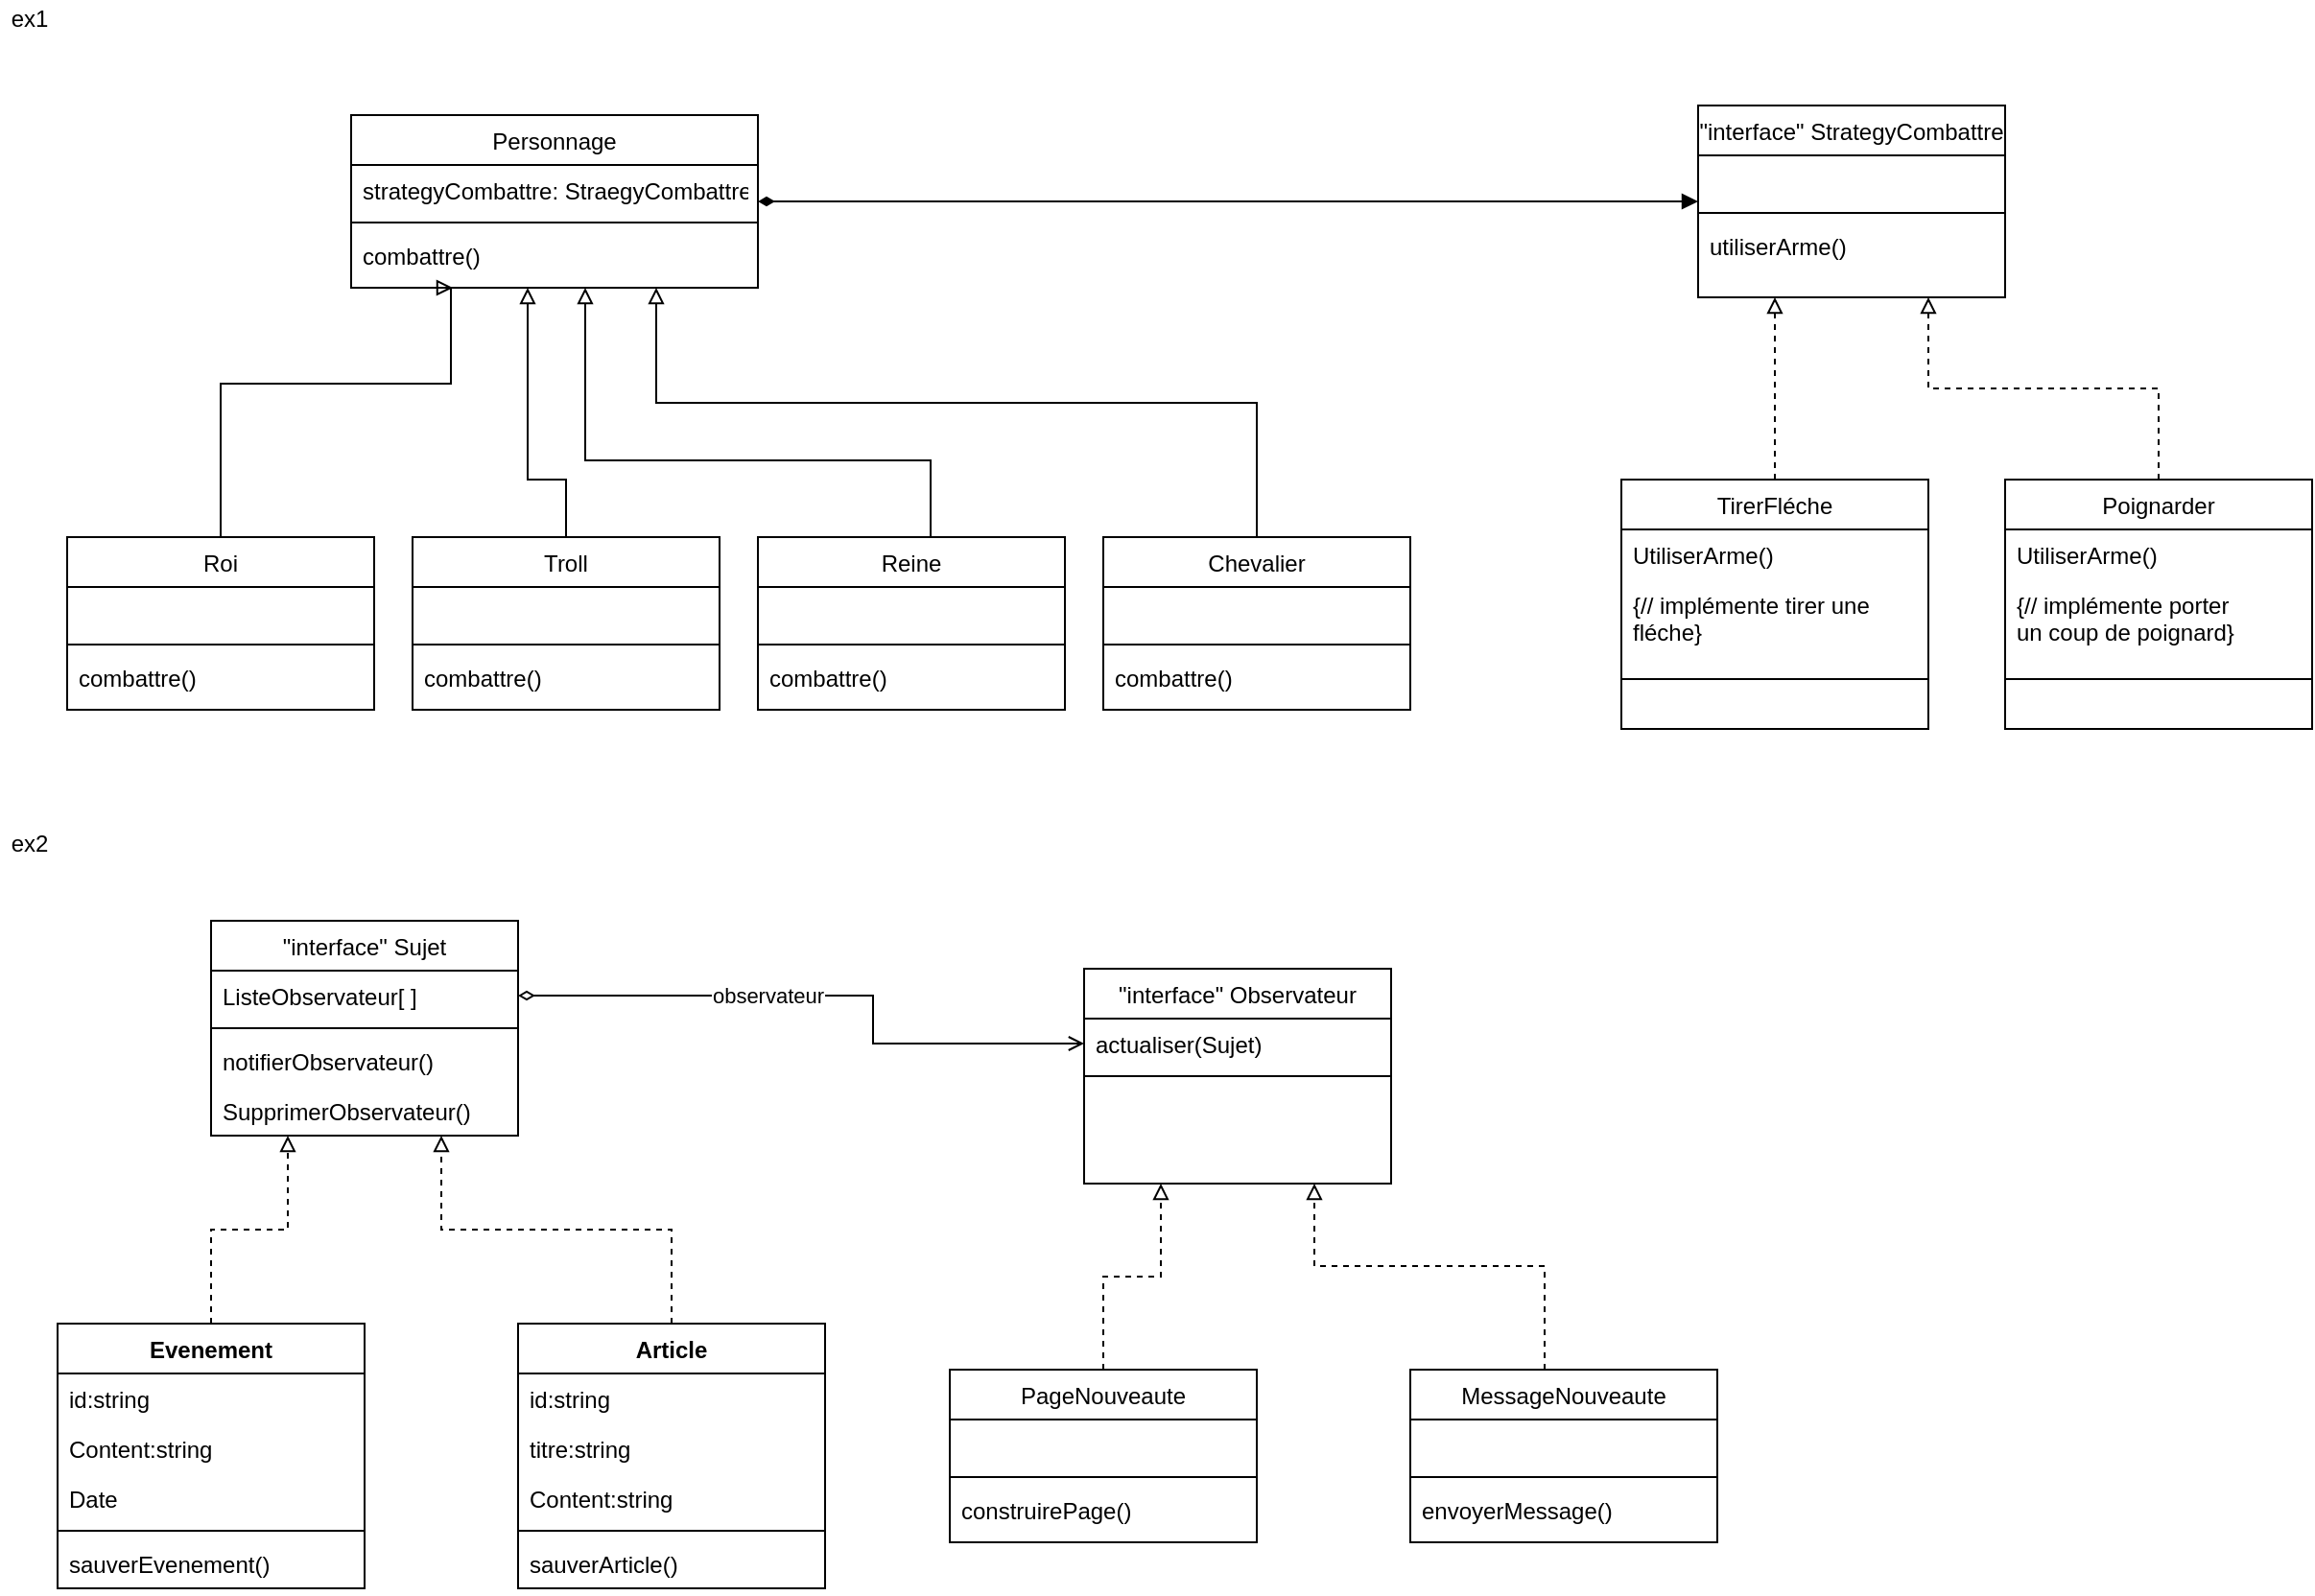 <mxfile version="13.9.9" type="device" pages="3"><diagram id="C5RBs43oDa-KdzZeNtuy" name="Page-1"><mxGraphModel dx="1086" dy="816" grid="1" gridSize="10" guides="1" tooltips="1" connect="1" arrows="1" fold="1" page="1" pageScale="1" pageWidth="827" pageHeight="1169" math="0" shadow="0"><root><mxCell id="WIyWlLk6GJQsqaUBKTNV-0"/><mxCell id="WIyWlLk6GJQsqaUBKTNV-1" parent="WIyWlLk6GJQsqaUBKTNV-0"/><mxCell id="TJNprbm3RPpjTA9BsXZu-34" style="edgeStyle=orthogonalEdgeStyle;rounded=0;orthogonalLoop=1;jettySize=auto;html=1;entryX=0.25;entryY=1;entryDx=0;entryDy=0;endArrow=block;endFill=0;" parent="WIyWlLk6GJQsqaUBKTNV-1" source="zkfFHV4jXpPFQw0GAbJ--6" target="TJNprbm3RPpjTA9BsXZu-29" edge="1"><mxGeometry relative="1" as="geometry"><mxPoint x="330" y="250" as="targetPoint"/><Array as="points"><mxPoint x="200" y="280"/><mxPoint x="320" y="280"/></Array></mxGeometry></mxCell><mxCell id="zkfFHV4jXpPFQw0GAbJ--6" value="Roi" style="swimlane;fontStyle=0;align=center;verticalAlign=top;childLayout=stackLayout;horizontal=1;startSize=26;horizontalStack=0;resizeParent=1;resizeLast=0;collapsible=1;marginBottom=0;rounded=0;shadow=0;strokeWidth=1;" parent="WIyWlLk6GJQsqaUBKTNV-1" vertex="1"><mxGeometry x="120" y="360" width="160" height="90" as="geometry"><mxRectangle x="130" y="380" width="160" height="26" as="alternateBounds"/></mxGeometry></mxCell><mxCell id="zkfFHV4jXpPFQw0GAbJ--8" value=" " style="text;align=left;verticalAlign=top;spacingLeft=4;spacingRight=4;overflow=hidden;rotatable=0;points=[[0,0.5],[1,0.5]];portConstraint=eastwest;rounded=0;shadow=0;html=0;" parent="zkfFHV4jXpPFQw0GAbJ--6" vertex="1"><mxGeometry y="26" width="160" height="26" as="geometry"/></mxCell><mxCell id="zkfFHV4jXpPFQw0GAbJ--9" value="" style="line;html=1;strokeWidth=1;align=left;verticalAlign=middle;spacingTop=-1;spacingLeft=3;spacingRight=3;rotatable=0;labelPosition=right;points=[];portConstraint=eastwest;" parent="zkfFHV4jXpPFQw0GAbJ--6" vertex="1"><mxGeometry y="52" width="160" height="8" as="geometry"/></mxCell><mxCell id="zkfFHV4jXpPFQw0GAbJ--10" value="combattre()" style="text;align=left;verticalAlign=top;spacingLeft=4;spacingRight=4;overflow=hidden;rotatable=0;points=[[0,0.5],[1,0.5]];portConstraint=eastwest;fontStyle=0" parent="zkfFHV4jXpPFQw0GAbJ--6" vertex="1"><mxGeometry y="60" width="160" height="26" as="geometry"/></mxCell><mxCell id="TJNprbm3RPpjTA9BsXZu-35" style="edgeStyle=orthogonalEdgeStyle;rounded=0;orthogonalLoop=1;jettySize=auto;html=1;endArrow=block;endFill=0;" parent="WIyWlLk6GJQsqaUBKTNV-1" source="zkfFHV4jXpPFQw0GAbJ--13" edge="1"><mxGeometry relative="1" as="geometry"><mxPoint x="360" y="230" as="targetPoint"/><Array as="points"><mxPoint x="380" y="330"/><mxPoint x="360" y="330"/></Array></mxGeometry></mxCell><mxCell id="zkfFHV4jXpPFQw0GAbJ--13" value="Troll" style="swimlane;fontStyle=0;align=center;verticalAlign=top;childLayout=stackLayout;horizontal=1;startSize=26;horizontalStack=0;resizeParent=1;resizeLast=0;collapsible=1;marginBottom=0;rounded=0;shadow=0;strokeWidth=1;" parent="WIyWlLk6GJQsqaUBKTNV-1" vertex="1"><mxGeometry x="300" y="360" width="160" height="90" as="geometry"><mxRectangle x="330" y="360" width="170" height="26" as="alternateBounds"/></mxGeometry></mxCell><mxCell id="zkfFHV4jXpPFQw0GAbJ--14" value=" " style="text;align=left;verticalAlign=top;spacingLeft=4;spacingRight=4;overflow=hidden;rotatable=0;points=[[0,0.5],[1,0.5]];portConstraint=eastwest;" parent="zkfFHV4jXpPFQw0GAbJ--13" vertex="1"><mxGeometry y="26" width="160" height="26" as="geometry"/></mxCell><mxCell id="zkfFHV4jXpPFQw0GAbJ--15" value="" style="line;html=1;strokeWidth=1;align=left;verticalAlign=middle;spacingTop=-1;spacingLeft=3;spacingRight=3;rotatable=0;labelPosition=right;points=[];portConstraint=eastwest;" parent="zkfFHV4jXpPFQw0GAbJ--13" vertex="1"><mxGeometry y="52" width="160" height="8" as="geometry"/></mxCell><mxCell id="TJNprbm3RPpjTA9BsXZu-9" value="combattre()" style="text;align=left;verticalAlign=top;spacingLeft=4;spacingRight=4;overflow=hidden;rotatable=0;points=[[0,0.5],[1,0.5]];portConstraint=eastwest;" parent="zkfFHV4jXpPFQw0GAbJ--13" vertex="1"><mxGeometry y="60" width="160" height="26" as="geometry"/></mxCell><mxCell id="TJNprbm3RPpjTA9BsXZu-43" style="edgeStyle=orthogonalEdgeStyle;rounded=0;orthogonalLoop=1;jettySize=auto;html=1;entryX=0.75;entryY=1;entryDx=0;entryDy=0;startArrow=none;startFill=0;endArrow=block;endFill=0;dashed=1;" parent="WIyWlLk6GJQsqaUBKTNV-1" source="zkfFHV4jXpPFQw0GAbJ--17" target="TJNprbm3RPpjTA9BsXZu-38" edge="1"><mxGeometry relative="1" as="geometry"/></mxCell><mxCell id="zkfFHV4jXpPFQw0GAbJ--17" value="Poignarder" style="swimlane;fontStyle=0;align=center;verticalAlign=top;childLayout=stackLayout;horizontal=1;startSize=26;horizontalStack=0;resizeParent=1;resizeLast=0;collapsible=1;marginBottom=0;rounded=0;shadow=0;strokeWidth=1;" parent="WIyWlLk6GJQsqaUBKTNV-1" vertex="1"><mxGeometry x="1130" y="330" width="160" height="130" as="geometry"><mxRectangle x="550" y="140" width="160" height="26" as="alternateBounds"/></mxGeometry></mxCell><mxCell id="zkfFHV4jXpPFQw0GAbJ--18" value="UtiliserArme()" style="text;align=left;verticalAlign=top;spacingLeft=4;spacingRight=4;overflow=hidden;rotatable=0;points=[[0,0.5],[1,0.5]];portConstraint=eastwest;" parent="zkfFHV4jXpPFQw0GAbJ--17" vertex="1"><mxGeometry y="26" width="160" height="26" as="geometry"/></mxCell><mxCell id="zkfFHV4jXpPFQw0GAbJ--19" value="{// implémente porter&#10;un coup de poignard}" style="text;align=left;verticalAlign=top;spacingLeft=4;spacingRight=4;overflow=hidden;rotatable=0;points=[[0,0.5],[1,0.5]];portConstraint=eastwest;rounded=0;shadow=0;html=0;" parent="zkfFHV4jXpPFQw0GAbJ--17" vertex="1"><mxGeometry y="52" width="160" height="48" as="geometry"/></mxCell><mxCell id="zkfFHV4jXpPFQw0GAbJ--23" value="" style="line;html=1;strokeWidth=1;align=left;verticalAlign=middle;spacingTop=-1;spacingLeft=3;spacingRight=3;rotatable=0;labelPosition=right;points=[];portConstraint=eastwest;" parent="zkfFHV4jXpPFQw0GAbJ--17" vertex="1"><mxGeometry y="100" width="160" height="8" as="geometry"/></mxCell><mxCell id="TJNprbm3RPpjTA9BsXZu-42" style="edgeStyle=orthogonalEdgeStyle;rounded=0;orthogonalLoop=1;jettySize=auto;html=1;startArrow=none;startFill=0;endArrow=block;endFill=0;dashed=1;entryX=0.25;entryY=1;entryDx=0;entryDy=0;" parent="WIyWlLk6GJQsqaUBKTNV-1" source="TJNprbm3RPpjTA9BsXZu-12" target="TJNprbm3RPpjTA9BsXZu-38" edge="1"><mxGeometry relative="1" as="geometry"><mxPoint x="1020" y="250" as="targetPoint"/></mxGeometry></mxCell><mxCell id="TJNprbm3RPpjTA9BsXZu-12" value="TirerFléche" style="swimlane;fontStyle=0;align=center;verticalAlign=top;childLayout=stackLayout;horizontal=1;startSize=26;horizontalStack=0;resizeParent=1;resizeLast=0;collapsible=1;marginBottom=0;rounded=0;shadow=0;strokeWidth=1;" parent="WIyWlLk6GJQsqaUBKTNV-1" vertex="1"><mxGeometry x="930" y="330" width="160" height="130" as="geometry"><mxRectangle x="550" y="140" width="160" height="26" as="alternateBounds"/></mxGeometry></mxCell><mxCell id="TJNprbm3RPpjTA9BsXZu-13" value="UtiliserArme()" style="text;align=left;verticalAlign=top;spacingLeft=4;spacingRight=4;overflow=hidden;rotatable=0;points=[[0,0.5],[1,0.5]];portConstraint=eastwest;" parent="TJNprbm3RPpjTA9BsXZu-12" vertex="1"><mxGeometry y="26" width="160" height="26" as="geometry"/></mxCell><mxCell id="TJNprbm3RPpjTA9BsXZu-14" value="{// implémente tirer une &#10;fléche}" style="text;align=left;verticalAlign=top;spacingLeft=4;spacingRight=4;overflow=hidden;rotatable=0;points=[[0,0.5],[1,0.5]];portConstraint=eastwest;rounded=0;shadow=0;html=0;spacing=2;" parent="TJNprbm3RPpjTA9BsXZu-12" vertex="1"><mxGeometry y="52" width="160" height="48" as="geometry"/></mxCell><mxCell id="TJNprbm3RPpjTA9BsXZu-15" value="" style="line;html=1;strokeWidth=1;align=left;verticalAlign=middle;spacingTop=-1;spacingLeft=3;spacingRight=3;rotatable=0;labelPosition=right;points=[];portConstraint=eastwest;" parent="TJNprbm3RPpjTA9BsXZu-12" vertex="1"><mxGeometry y="100" width="160" height="8" as="geometry"/></mxCell><mxCell id="TJNprbm3RPpjTA9BsXZu-36" style="edgeStyle=orthogonalEdgeStyle;rounded=0;orthogonalLoop=1;jettySize=auto;html=1;endArrow=block;endFill=0;" parent="WIyWlLk6GJQsqaUBKTNV-1" source="TJNprbm3RPpjTA9BsXZu-18" edge="1"><mxGeometry relative="1" as="geometry"><mxPoint x="390" y="230" as="targetPoint"/><Array as="points"><mxPoint x="570" y="320"/><mxPoint x="390" y="320"/></Array></mxGeometry></mxCell><mxCell id="TJNprbm3RPpjTA9BsXZu-18" value="Reine" style="swimlane;fontStyle=0;align=center;verticalAlign=top;childLayout=stackLayout;horizontal=1;startSize=26;horizontalStack=0;resizeParent=1;resizeLast=0;collapsible=1;marginBottom=0;rounded=0;shadow=0;strokeWidth=1;" parent="WIyWlLk6GJQsqaUBKTNV-1" vertex="1"><mxGeometry x="480" y="360" width="160" height="90" as="geometry"><mxRectangle x="330" y="360" width="170" height="26" as="alternateBounds"/></mxGeometry></mxCell><mxCell id="TJNprbm3RPpjTA9BsXZu-19" value=" " style="text;align=left;verticalAlign=top;spacingLeft=4;spacingRight=4;overflow=hidden;rotatable=0;points=[[0,0.5],[1,0.5]];portConstraint=eastwest;" parent="TJNprbm3RPpjTA9BsXZu-18" vertex="1"><mxGeometry y="26" width="160" height="26" as="geometry"/></mxCell><mxCell id="TJNprbm3RPpjTA9BsXZu-20" value="" style="line;html=1;strokeWidth=1;align=left;verticalAlign=middle;spacingTop=-1;spacingLeft=3;spacingRight=3;rotatable=0;labelPosition=right;points=[];portConstraint=eastwest;" parent="TJNprbm3RPpjTA9BsXZu-18" vertex="1"><mxGeometry y="52" width="160" height="8" as="geometry"/></mxCell><mxCell id="TJNprbm3RPpjTA9BsXZu-21" value="combattre()" style="text;align=left;verticalAlign=top;spacingLeft=4;spacingRight=4;overflow=hidden;rotatable=0;points=[[0,0.5],[1,0.5]];portConstraint=eastwest;" parent="TJNprbm3RPpjTA9BsXZu-18" vertex="1"><mxGeometry y="60" width="160" height="26" as="geometry"/></mxCell><mxCell id="TJNprbm3RPpjTA9BsXZu-37" style="edgeStyle=orthogonalEdgeStyle;rounded=0;orthogonalLoop=1;jettySize=auto;html=1;entryX=0.75;entryY=1;entryDx=0;entryDy=0;endArrow=block;endFill=0;" parent="WIyWlLk6GJQsqaUBKTNV-1" source="TJNprbm3RPpjTA9BsXZu-23" target="TJNprbm3RPpjTA9BsXZu-29" edge="1"><mxGeometry relative="1" as="geometry"><Array as="points"><mxPoint x="740" y="290"/><mxPoint x="427" y="290"/></Array></mxGeometry></mxCell><mxCell id="TJNprbm3RPpjTA9BsXZu-23" value="Chevalier" style="swimlane;fontStyle=0;align=center;verticalAlign=top;childLayout=stackLayout;horizontal=1;startSize=26;horizontalStack=0;resizeParent=1;resizeLast=0;collapsible=1;marginBottom=0;rounded=0;shadow=0;strokeWidth=1;" parent="WIyWlLk6GJQsqaUBKTNV-1" vertex="1"><mxGeometry x="660" y="360" width="160" height="90" as="geometry"><mxRectangle x="330" y="360" width="170" height="26" as="alternateBounds"/></mxGeometry></mxCell><mxCell id="TJNprbm3RPpjTA9BsXZu-24" value=" " style="text;align=left;verticalAlign=top;spacingLeft=4;spacingRight=4;overflow=hidden;rotatable=0;points=[[0,0.5],[1,0.5]];portConstraint=eastwest;" parent="TJNprbm3RPpjTA9BsXZu-23" vertex="1"><mxGeometry y="26" width="160" height="26" as="geometry"/></mxCell><mxCell id="TJNprbm3RPpjTA9BsXZu-25" value="" style="line;html=1;strokeWidth=1;align=left;verticalAlign=middle;spacingTop=-1;spacingLeft=3;spacingRight=3;rotatable=0;labelPosition=right;points=[];portConstraint=eastwest;" parent="TJNprbm3RPpjTA9BsXZu-23" vertex="1"><mxGeometry y="52" width="160" height="8" as="geometry"/></mxCell><mxCell id="TJNprbm3RPpjTA9BsXZu-26" value="combattre()" style="text;align=left;verticalAlign=top;spacingLeft=4;spacingRight=4;overflow=hidden;rotatable=0;points=[[0,0.5],[1,0.5]];portConstraint=eastwest;" parent="TJNprbm3RPpjTA9BsXZu-23" vertex="1"><mxGeometry y="60" width="160" height="26" as="geometry"/></mxCell><mxCell id="TJNprbm3RPpjTA9BsXZu-41" value="" style="edgeStyle=orthogonalEdgeStyle;rounded=0;orthogonalLoop=1;jettySize=auto;html=1;endArrow=block;endFill=1;startArrow=diamondThin;startFill=1;" parent="WIyWlLk6GJQsqaUBKTNV-1" source="TJNprbm3RPpjTA9BsXZu-29" target="TJNprbm3RPpjTA9BsXZu-38" edge="1"><mxGeometry relative="1" as="geometry"/></mxCell><mxCell id="TJNprbm3RPpjTA9BsXZu-29" value="Personnage" style="swimlane;fontStyle=0;align=center;verticalAlign=top;childLayout=stackLayout;horizontal=1;startSize=26;horizontalStack=0;resizeParent=1;resizeLast=0;collapsible=1;marginBottom=0;rounded=0;shadow=0;strokeWidth=1;" parent="WIyWlLk6GJQsqaUBKTNV-1" vertex="1"><mxGeometry x="268" y="140" width="212" height="90" as="geometry"><mxRectangle x="550" y="140" width="160" height="26" as="alternateBounds"/></mxGeometry></mxCell><mxCell id="TJNprbm3RPpjTA9BsXZu-30" value="strategyCombattre: StraegyCombattre" style="text;align=left;verticalAlign=top;spacingLeft=4;spacingRight=4;overflow=hidden;rotatable=0;points=[[0,0.5],[1,0.5]];portConstraint=eastwest;" parent="TJNprbm3RPpjTA9BsXZu-29" vertex="1"><mxGeometry y="26" width="212" height="26" as="geometry"/></mxCell><mxCell id="TJNprbm3RPpjTA9BsXZu-32" value="" style="line;html=1;strokeWidth=1;align=left;verticalAlign=middle;spacingTop=-1;spacingLeft=3;spacingRight=3;rotatable=0;labelPosition=right;points=[];portConstraint=eastwest;" parent="TJNprbm3RPpjTA9BsXZu-29" vertex="1"><mxGeometry y="52" width="212" height="8" as="geometry"/></mxCell><mxCell id="TJNprbm3RPpjTA9BsXZu-73" value="combattre()" style="text;align=left;verticalAlign=top;spacingLeft=4;spacingRight=4;overflow=hidden;rotatable=0;points=[[0,0.5],[1,0.5]];portConstraint=eastwest;" parent="TJNprbm3RPpjTA9BsXZu-29" vertex="1"><mxGeometry y="60" width="212" height="26" as="geometry"/></mxCell><mxCell id="TJNprbm3RPpjTA9BsXZu-38" value="&quot;interface&quot; StrategyCombattre" style="swimlane;fontStyle=0;align=center;verticalAlign=top;childLayout=stackLayout;horizontal=1;startSize=26;horizontalStack=0;resizeParent=1;resizeLast=0;collapsible=1;marginBottom=0;rounded=0;shadow=0;strokeWidth=1;" parent="WIyWlLk6GJQsqaUBKTNV-1" vertex="1"><mxGeometry x="970" y="135" width="160" height="100" as="geometry"><mxRectangle x="550" y="140" width="160" height="26" as="alternateBounds"/></mxGeometry></mxCell><mxCell id="TJNprbm3RPpjTA9BsXZu-39" value=" " style="text;align=left;verticalAlign=top;spacingLeft=4;spacingRight=4;overflow=hidden;rotatable=0;points=[[0,0.5],[1,0.5]];portConstraint=eastwest;" parent="TJNprbm3RPpjTA9BsXZu-38" vertex="1"><mxGeometry y="26" width="160" height="26" as="geometry"/></mxCell><mxCell id="TJNprbm3RPpjTA9BsXZu-40" value="" style="line;html=1;strokeWidth=1;align=left;verticalAlign=middle;spacingTop=-1;spacingLeft=3;spacingRight=3;rotatable=0;labelPosition=right;points=[];portConstraint=eastwest;" parent="TJNprbm3RPpjTA9BsXZu-38" vertex="1"><mxGeometry y="52" width="160" height="8" as="geometry"/></mxCell><mxCell id="TJNprbm3RPpjTA9BsXZu-44" value="utiliserArme()" style="text;align=left;verticalAlign=top;spacingLeft=4;spacingRight=4;overflow=hidden;rotatable=0;points=[[0,0.5],[1,0.5]];portConstraint=eastwest;" parent="TJNprbm3RPpjTA9BsXZu-38" vertex="1"><mxGeometry y="60" width="160" height="26" as="geometry"/></mxCell><mxCell id="TJNprbm3RPpjTA9BsXZu-45" value="ex1" style="text;html=1;align=center;verticalAlign=middle;resizable=0;points=[];autosize=1;" parent="WIyWlLk6GJQsqaUBKTNV-1" vertex="1"><mxGeometry x="85" y="80" width="30" height="20" as="geometry"/></mxCell><mxCell id="TJNprbm3RPpjTA9BsXZu-46" value="&lt;div&gt;ex2&lt;/div&gt;" style="text;html=1;align=center;verticalAlign=middle;resizable=0;points=[];autosize=1;" parent="WIyWlLk6GJQsqaUBKTNV-1" vertex="1"><mxGeometry x="85" y="510" width="30" height="20" as="geometry"/></mxCell><mxCell id="TJNprbm3RPpjTA9BsXZu-80" style="edgeStyle=orthogonalEdgeStyle;rounded=0;orthogonalLoop=1;jettySize=auto;html=1;entryX=0.25;entryY=1;entryDx=0;entryDy=0;dashed=1;startArrow=none;startFill=0;endArrow=block;endFill=0;" parent="WIyWlLk6GJQsqaUBKTNV-1" source="TJNprbm3RPpjTA9BsXZu-47" target="TJNprbm3RPpjTA9BsXZu-75" edge="1"><mxGeometry relative="1" as="geometry"/></mxCell><mxCell id="TJNprbm3RPpjTA9BsXZu-47" value="Evenement" style="swimlane;fontStyle=1;align=center;verticalAlign=top;childLayout=stackLayout;horizontal=1;startSize=26;horizontalStack=0;resizeParent=1;resizeParentMax=0;resizeLast=0;collapsible=1;marginBottom=0;" parent="WIyWlLk6GJQsqaUBKTNV-1" vertex="1"><mxGeometry x="115" y="770" width="160" height="138" as="geometry"/></mxCell><mxCell id="TJNprbm3RPpjTA9BsXZu-48" value="id:string" style="text;strokeColor=none;fillColor=none;align=left;verticalAlign=top;spacingLeft=4;spacingRight=4;overflow=hidden;rotatable=0;points=[[0,0.5],[1,0.5]];portConstraint=eastwest;" parent="TJNprbm3RPpjTA9BsXZu-47" vertex="1"><mxGeometry y="26" width="160" height="26" as="geometry"/></mxCell><mxCell id="TJNprbm3RPpjTA9BsXZu-51" value="Content:string" style="text;strokeColor=none;fillColor=none;align=left;verticalAlign=top;spacingLeft=4;spacingRight=4;overflow=hidden;rotatable=0;points=[[0,0.5],[1,0.5]];portConstraint=eastwest;" parent="TJNprbm3RPpjTA9BsXZu-47" vertex="1"><mxGeometry y="52" width="160" height="26" as="geometry"/></mxCell><mxCell id="TJNprbm3RPpjTA9BsXZu-52" value="Date" style="text;strokeColor=none;fillColor=none;align=left;verticalAlign=top;spacingLeft=4;spacingRight=4;overflow=hidden;rotatable=0;points=[[0,0.5],[1,0.5]];portConstraint=eastwest;" parent="TJNprbm3RPpjTA9BsXZu-47" vertex="1"><mxGeometry y="78" width="160" height="26" as="geometry"/></mxCell><mxCell id="TJNprbm3RPpjTA9BsXZu-49" value="" style="line;strokeWidth=1;fillColor=none;align=left;verticalAlign=middle;spacingTop=-1;spacingLeft=3;spacingRight=3;rotatable=0;labelPosition=right;points=[];portConstraint=eastwest;" parent="TJNprbm3RPpjTA9BsXZu-47" vertex="1"><mxGeometry y="104" width="160" height="8" as="geometry"/></mxCell><mxCell id="TJNprbm3RPpjTA9BsXZu-50" value="sauverEvenement()" style="text;strokeColor=none;fillColor=none;align=left;verticalAlign=top;spacingLeft=4;spacingRight=4;overflow=hidden;rotatable=0;points=[[0,0.5],[1,0.5]];portConstraint=eastwest;" parent="TJNprbm3RPpjTA9BsXZu-47" vertex="1"><mxGeometry y="112" width="160" height="26" as="geometry"/></mxCell><mxCell id="TJNprbm3RPpjTA9BsXZu-81" style="edgeStyle=orthogonalEdgeStyle;rounded=0;orthogonalLoop=1;jettySize=auto;html=1;entryX=0.75;entryY=1;entryDx=0;entryDy=0;dashed=1;startArrow=none;startFill=0;endArrow=block;endFill=0;" parent="WIyWlLk6GJQsqaUBKTNV-1" source="TJNprbm3RPpjTA9BsXZu-53" target="TJNprbm3RPpjTA9BsXZu-75" edge="1"><mxGeometry relative="1" as="geometry"/></mxCell><mxCell id="TJNprbm3RPpjTA9BsXZu-53" value="Article" style="swimlane;fontStyle=1;align=center;verticalAlign=top;childLayout=stackLayout;horizontal=1;startSize=26;horizontalStack=0;resizeParent=1;resizeParentMax=0;resizeLast=0;collapsible=1;marginBottom=0;" parent="WIyWlLk6GJQsqaUBKTNV-1" vertex="1"><mxGeometry x="355" y="770" width="160" height="138" as="geometry"/></mxCell><mxCell id="TJNprbm3RPpjTA9BsXZu-54" value="id:string" style="text;strokeColor=none;fillColor=none;align=left;verticalAlign=top;spacingLeft=4;spacingRight=4;overflow=hidden;rotatable=0;points=[[0,0.5],[1,0.5]];portConstraint=eastwest;" parent="TJNprbm3RPpjTA9BsXZu-53" vertex="1"><mxGeometry y="26" width="160" height="26" as="geometry"/></mxCell><mxCell id="TJNprbm3RPpjTA9BsXZu-56" value="titre:string" style="text;strokeColor=none;fillColor=none;align=left;verticalAlign=top;spacingLeft=4;spacingRight=4;overflow=hidden;rotatable=0;points=[[0,0.5],[1,0.5]];portConstraint=eastwest;" parent="TJNprbm3RPpjTA9BsXZu-53" vertex="1"><mxGeometry y="52" width="160" height="26" as="geometry"/></mxCell><mxCell id="TJNprbm3RPpjTA9BsXZu-55" value="Content:string" style="text;strokeColor=none;fillColor=none;align=left;verticalAlign=top;spacingLeft=4;spacingRight=4;overflow=hidden;rotatable=0;points=[[0,0.5],[1,0.5]];portConstraint=eastwest;" parent="TJNprbm3RPpjTA9BsXZu-53" vertex="1"><mxGeometry y="78" width="160" height="26" as="geometry"/></mxCell><mxCell id="TJNprbm3RPpjTA9BsXZu-57" value="" style="line;strokeWidth=1;fillColor=none;align=left;verticalAlign=middle;spacingTop=-1;spacingLeft=3;spacingRight=3;rotatable=0;labelPosition=right;points=[];portConstraint=eastwest;" parent="TJNprbm3RPpjTA9BsXZu-53" vertex="1"><mxGeometry y="104" width="160" height="8" as="geometry"/></mxCell><mxCell id="TJNprbm3RPpjTA9BsXZu-58" value="sauverArticle()" style="text;strokeColor=none;fillColor=none;align=left;verticalAlign=top;spacingLeft=4;spacingRight=4;overflow=hidden;rotatable=0;points=[[0,0.5],[1,0.5]];portConstraint=eastwest;" parent="TJNprbm3RPpjTA9BsXZu-53" vertex="1"><mxGeometry y="112" width="160" height="26" as="geometry"/></mxCell><mxCell id="TJNprbm3RPpjTA9BsXZu-84" style="edgeStyle=orthogonalEdgeStyle;rounded=0;orthogonalLoop=1;jettySize=auto;html=1;entryX=0.25;entryY=1;entryDx=0;entryDy=0;dashed=1;startArrow=none;startFill=0;endArrow=block;endFill=0;" parent="WIyWlLk6GJQsqaUBKTNV-1" source="TJNprbm3RPpjTA9BsXZu-60" target="TJNprbm3RPpjTA9BsXZu-69" edge="1"><mxGeometry relative="1" as="geometry"/></mxCell><mxCell id="TJNprbm3RPpjTA9BsXZu-60" value="PageNouveaute" style="swimlane;fontStyle=0;align=center;verticalAlign=top;childLayout=stackLayout;horizontal=1;startSize=26;horizontalStack=0;resizeParent=1;resizeLast=0;collapsible=1;marginBottom=0;rounded=0;shadow=0;strokeWidth=1;" parent="WIyWlLk6GJQsqaUBKTNV-1" vertex="1"><mxGeometry x="580" y="794" width="160" height="90" as="geometry"><mxRectangle x="330" y="360" width="170" height="26" as="alternateBounds"/></mxGeometry></mxCell><mxCell id="TJNprbm3RPpjTA9BsXZu-61" value=" " style="text;align=left;verticalAlign=top;spacingLeft=4;spacingRight=4;overflow=hidden;rotatable=0;points=[[0,0.5],[1,0.5]];portConstraint=eastwest;" parent="TJNprbm3RPpjTA9BsXZu-60" vertex="1"><mxGeometry y="26" width="160" height="26" as="geometry"/></mxCell><mxCell id="TJNprbm3RPpjTA9BsXZu-62" value="" style="line;html=1;strokeWidth=1;align=left;verticalAlign=middle;spacingTop=-1;spacingLeft=3;spacingRight=3;rotatable=0;labelPosition=right;points=[];portConstraint=eastwest;" parent="TJNprbm3RPpjTA9BsXZu-60" vertex="1"><mxGeometry y="52" width="160" height="8" as="geometry"/></mxCell><mxCell id="TJNprbm3RPpjTA9BsXZu-63" value="construirePage()" style="text;align=left;verticalAlign=top;spacingLeft=4;spacingRight=4;overflow=hidden;rotatable=0;points=[[0,0.5],[1,0.5]];portConstraint=eastwest;" parent="TJNprbm3RPpjTA9BsXZu-60" vertex="1"><mxGeometry y="60" width="160" height="26" as="geometry"/></mxCell><mxCell id="TJNprbm3RPpjTA9BsXZu-85" style="edgeStyle=orthogonalEdgeStyle;rounded=0;orthogonalLoop=1;jettySize=auto;html=1;entryX=0.75;entryY=1;entryDx=0;entryDy=0;dashed=1;startArrow=none;startFill=0;endArrow=block;endFill=0;" parent="WIyWlLk6GJQsqaUBKTNV-1" source="TJNprbm3RPpjTA9BsXZu-64" target="TJNprbm3RPpjTA9BsXZu-69" edge="1"><mxGeometry relative="1" as="geometry"><Array as="points"><mxPoint x="890" y="740"/><mxPoint x="770" y="740"/></Array></mxGeometry></mxCell><mxCell id="TJNprbm3RPpjTA9BsXZu-64" value="MessageNouveaute" style="swimlane;fontStyle=0;align=center;verticalAlign=top;childLayout=stackLayout;horizontal=1;startSize=26;horizontalStack=0;resizeParent=1;resizeLast=0;collapsible=1;marginBottom=0;rounded=0;shadow=0;strokeWidth=1;" parent="WIyWlLk6GJQsqaUBKTNV-1" vertex="1"><mxGeometry x="820" y="794" width="160" height="90" as="geometry"><mxRectangle x="330" y="360" width="170" height="26" as="alternateBounds"/></mxGeometry></mxCell><mxCell id="TJNprbm3RPpjTA9BsXZu-65" value=" " style="text;align=left;verticalAlign=top;spacingLeft=4;spacingRight=4;overflow=hidden;rotatable=0;points=[[0,0.5],[1,0.5]];portConstraint=eastwest;" parent="TJNprbm3RPpjTA9BsXZu-64" vertex="1"><mxGeometry y="26" width="160" height="26" as="geometry"/></mxCell><mxCell id="TJNprbm3RPpjTA9BsXZu-66" value="" style="line;html=1;strokeWidth=1;align=left;verticalAlign=middle;spacingTop=-1;spacingLeft=3;spacingRight=3;rotatable=0;labelPosition=right;points=[];portConstraint=eastwest;" parent="TJNprbm3RPpjTA9BsXZu-64" vertex="1"><mxGeometry y="52" width="160" height="8" as="geometry"/></mxCell><mxCell id="TJNprbm3RPpjTA9BsXZu-67" value="envoyerMessage()" style="text;align=left;verticalAlign=top;spacingLeft=4;spacingRight=4;overflow=hidden;rotatable=0;points=[[0,0.5],[1,0.5]];portConstraint=eastwest;" parent="TJNprbm3RPpjTA9BsXZu-64" vertex="1"><mxGeometry y="60" width="160" height="26" as="geometry"/></mxCell><mxCell id="TJNprbm3RPpjTA9BsXZu-69" value="&quot;interface&quot; Observateur" style="swimlane;fontStyle=0;align=center;verticalAlign=top;childLayout=stackLayout;horizontal=1;startSize=26;horizontalStack=0;resizeParent=1;resizeLast=0;collapsible=1;marginBottom=0;rounded=0;shadow=0;strokeWidth=1;" parent="WIyWlLk6GJQsqaUBKTNV-1" vertex="1"><mxGeometry x="650" y="585" width="160" height="112" as="geometry"><mxRectangle x="550" y="140" width="160" height="26" as="alternateBounds"/></mxGeometry></mxCell><mxCell id="TJNprbm3RPpjTA9BsXZu-70" value="actualiser(Sujet)" style="text;align=left;verticalAlign=top;spacingLeft=4;spacingRight=4;overflow=hidden;rotatable=0;points=[[0,0.5],[1,0.5]];portConstraint=eastwest;" parent="TJNprbm3RPpjTA9BsXZu-69" vertex="1"><mxGeometry y="26" width="160" height="26" as="geometry"/></mxCell><mxCell id="TJNprbm3RPpjTA9BsXZu-71" value="" style="line;html=1;strokeWidth=1;align=left;verticalAlign=middle;spacingTop=-1;spacingLeft=3;spacingRight=3;rotatable=0;labelPosition=right;points=[];portConstraint=eastwest;" parent="TJNprbm3RPpjTA9BsXZu-69" vertex="1"><mxGeometry y="52" width="160" height="8" as="geometry"/></mxCell><mxCell id="TJNprbm3RPpjTA9BsXZu-72" value=" " style="text;align=left;verticalAlign=top;spacingLeft=4;spacingRight=4;overflow=hidden;rotatable=0;points=[[0,0.5],[1,0.5]];portConstraint=eastwest;" parent="TJNprbm3RPpjTA9BsXZu-69" vertex="1"><mxGeometry y="60" width="160" height="26" as="geometry"/></mxCell><mxCell id="TJNprbm3RPpjTA9BsXZu-75" value="&quot;interface&quot; Sujet" style="swimlane;fontStyle=0;align=center;verticalAlign=top;childLayout=stackLayout;horizontal=1;startSize=26;horizontalStack=0;resizeParent=1;resizeLast=0;collapsible=1;marginBottom=0;rounded=0;shadow=0;strokeWidth=1;" parent="WIyWlLk6GJQsqaUBKTNV-1" vertex="1"><mxGeometry x="195" y="560" width="160" height="112" as="geometry"><mxRectangle x="550" y="140" width="160" height="26" as="alternateBounds"/></mxGeometry></mxCell><mxCell id="TJNprbm3RPpjTA9BsXZu-88" value="ListeObservateur[ ]" style="text;align=left;verticalAlign=top;spacingLeft=4;spacingRight=4;overflow=hidden;rotatable=0;points=[[0,0.5],[1,0.5]];portConstraint=eastwest;" parent="TJNprbm3RPpjTA9BsXZu-75" vertex="1"><mxGeometry y="26" width="160" height="26" as="geometry"/></mxCell><mxCell id="TJNprbm3RPpjTA9BsXZu-77" value="" style="line;html=1;strokeWidth=1;align=left;verticalAlign=middle;spacingTop=-1;spacingLeft=3;spacingRight=3;rotatable=0;labelPosition=right;points=[];portConstraint=eastwest;" parent="TJNprbm3RPpjTA9BsXZu-75" vertex="1"><mxGeometry y="52" width="160" height="8" as="geometry"/></mxCell><mxCell id="TJNprbm3RPpjTA9BsXZu-76" value="notifierObservateur()" style="text;align=left;verticalAlign=top;spacingLeft=4;spacingRight=4;overflow=hidden;rotatable=0;points=[[0,0.5],[1,0.5]];portConstraint=eastwest;" parent="TJNprbm3RPpjTA9BsXZu-75" vertex="1"><mxGeometry y="60" width="160" height="26" as="geometry"/></mxCell><mxCell id="TJNprbm3RPpjTA9BsXZu-78" value="SupprimerObservateur()" style="text;align=left;verticalAlign=top;spacingLeft=4;spacingRight=4;overflow=hidden;rotatable=0;points=[[0,0.5],[1,0.5]];portConstraint=eastwest;" parent="TJNprbm3RPpjTA9BsXZu-75" vertex="1"><mxGeometry y="86" width="160" height="26" as="geometry"/></mxCell><mxCell id="TJNprbm3RPpjTA9BsXZu-83" style="edgeStyle=orthogonalEdgeStyle;rounded=0;orthogonalLoop=1;jettySize=auto;html=1;exitX=1;exitY=0.5;exitDx=0;exitDy=0;entryX=0;entryY=0.5;entryDx=0;entryDy=0;startArrow=diamondThin;startFill=0;endArrow=open;endFill=0;" parent="WIyWlLk6GJQsqaUBKTNV-1" source="TJNprbm3RPpjTA9BsXZu-88" target="TJNprbm3RPpjTA9BsXZu-70" edge="1"><mxGeometry relative="1" as="geometry"><Array as="points"><mxPoint x="540" y="599"/><mxPoint x="540" y="624"/></Array></mxGeometry></mxCell><mxCell id="TJNprbm3RPpjTA9BsXZu-86" value="observateur" style="edgeLabel;html=1;align=center;verticalAlign=middle;resizable=0;points=[];" parent="TJNprbm3RPpjTA9BsXZu-83" vertex="1" connectable="0"><mxGeometry x="-0.186" relative="1" as="geometry"><mxPoint as="offset"/></mxGeometry></mxCell></root></mxGraphModel></diagram><diagram id="LxEn5hm1P0U6Ia4FEXoN" name="seb"><mxGraphModel dx="2535" dy="866" grid="1" gridSize="10" guides="1" tooltips="1" connect="1" arrows="1" fold="1" page="1" pageScale="1" pageWidth="827" pageHeight="1169" math="0" shadow="0"><root><mxCell id="bDLm-PK8X7o78UWZ6MWO-0"/><mxCell id="bDLm-PK8X7o78UWZ6MWO-1" parent="bDLm-PK8X7o78UWZ6MWO-0"/><mxCell id="bejrNd1-NerAywZpcv7j-0" style="edgeStyle=orthogonalEdgeStyle;rounded=0;orthogonalLoop=1;jettySize=auto;html=1;entryX=0.25;entryY=1;entryDx=0;entryDy=0;dashed=1;startArrow=none;startFill=0;endArrow=block;endFill=0;" parent="bDLm-PK8X7o78UWZ6MWO-1" source="bejrNd1-NerAywZpcv7j-1" target="bejrNd1-NerAywZpcv7j-28" edge="1"><mxGeometry relative="1" as="geometry"/></mxCell><mxCell id="bejrNd1-NerAywZpcv7j-1" value="n_concentration" style="swimlane;fontStyle=1;align=center;verticalAlign=top;childLayout=stackLayout;horizontal=1;startSize=26;horizontalStack=0;resizeParent=1;resizeParentMax=0;resizeLast=0;collapsible=1;marginBottom=0;" parent="bDLm-PK8X7o78UWZ6MWO-1" vertex="1"><mxGeometry x="90" y="440" width="160" height="112" as="geometry"/></mxCell><mxCell id="bejrNd1-NerAywZpcv7j-2" value="n_int:int" style="text;strokeColor=none;fillColor=none;align=left;verticalAlign=top;spacingLeft=4;spacingRight=4;overflow=hidden;rotatable=0;points=[[0,0.5],[1,0.5]];portConstraint=eastwest;" parent="bejrNd1-NerAywZpcv7j-1" vertex="1"><mxGeometry y="26" width="160" height="26" as="geometry"/></mxCell><mxCell id="bejrNd1-NerAywZpcv7j-5" value="" style="line;strokeWidth=1;fillColor=none;align=left;verticalAlign=middle;spacingTop=-1;spacingLeft=3;spacingRight=3;rotatable=0;labelPosition=right;points=[];portConstraint=eastwest;" parent="bejrNd1-NerAywZpcv7j-1" vertex="1"><mxGeometry y="52" width="160" height="8" as="geometry"/></mxCell><mxCell id="bejrNd1-NerAywZpcv7j-6" value="Get_in()" style="text;strokeColor=none;fillColor=none;align=left;verticalAlign=top;spacingLeft=4;spacingRight=4;overflow=hidden;rotatable=0;points=[[0,0.5],[1,0.5]];portConstraint=eastwest;labelBackgroundColor=#FFFF33;" parent="bejrNd1-NerAywZpcv7j-1" vertex="1"><mxGeometry y="60" width="160" height="26" as="geometry"/></mxCell><mxCell id="bejrNd1-NerAywZpcv7j-66" value="Get_out()" style="text;strokeColor=none;fillColor=none;align=left;verticalAlign=top;spacingLeft=4;spacingRight=4;overflow=hidden;rotatable=0;points=[[0,0.5],[1,0.5]];portConstraint=eastwest;" parent="bejrNd1-NerAywZpcv7j-1" vertex="1"><mxGeometry y="86" width="160" height="26" as="geometry"/></mxCell><mxCell id="bejrNd1-NerAywZpcv7j-7" style="edgeStyle=orthogonalEdgeStyle;rounded=0;orthogonalLoop=1;jettySize=auto;html=1;entryX=0.75;entryY=1;entryDx=0;entryDy=0;dashed=1;startArrow=none;startFill=0;endArrow=block;endFill=0;" parent="bDLm-PK8X7o78UWZ6MWO-1" source="bejrNd1-NerAywZpcv7j-8" target="bejrNd1-NerAywZpcv7j-28" edge="1"><mxGeometry relative="1" as="geometry"/></mxCell><mxCell id="bejrNd1-NerAywZpcv7j-8" value="n_distribution" style="swimlane;fontStyle=1;align=center;verticalAlign=top;childLayout=stackLayout;horizontal=1;startSize=26;horizontalStack=0;resizeParent=1;resizeParentMax=0;resizeLast=0;collapsible=1;marginBottom=0;" parent="bDLm-PK8X7o78UWZ6MWO-1" vertex="1"><mxGeometry x="280" y="440" width="160" height="114" as="geometry"/></mxCell><mxCell id="bejrNd1-NerAywZpcv7j-9" value="n_out:int" style="text;strokeColor=none;fillColor=none;align=left;verticalAlign=top;spacingLeft=4;spacingRight=4;overflow=hidden;rotatable=0;points=[[0,0.5],[1,0.5]];portConstraint=eastwest;" parent="bejrNd1-NerAywZpcv7j-8" vertex="1"><mxGeometry y="26" width="160" height="26" as="geometry"/></mxCell><mxCell id="bejrNd1-NerAywZpcv7j-12" value="" style="line;strokeWidth=1;fillColor=none;align=left;verticalAlign=middle;spacingTop=-1;spacingLeft=3;spacingRight=3;rotatable=0;labelPosition=right;points=[];portConstraint=eastwest;" parent="bejrNd1-NerAywZpcv7j-8" vertex="1"><mxGeometry y="52" width="160" height="8" as="geometry"/></mxCell><mxCell id="bejrNd1-NerAywZpcv7j-67" value="Get_out()" style="text;strokeColor=none;fillColor=none;align=left;verticalAlign=top;spacingLeft=4;spacingRight=4;overflow=hidden;rotatable=0;points=[[0,0.5],[1,0.5]];portConstraint=eastwest;labelBackgroundColor=#FFFF33;" parent="bejrNd1-NerAywZpcv7j-8" vertex="1"><mxGeometry y="60" width="160" height="28" as="geometry"/></mxCell><mxCell id="bejrNd1-NerAywZpcv7j-13" value="Get_in();" style="text;strokeColor=none;fillColor=none;align=left;verticalAlign=top;spacingLeft=4;spacingRight=4;overflow=hidden;rotatable=0;points=[[0,0.5],[1,0.5]];portConstraint=eastwest;" parent="bejrNd1-NerAywZpcv7j-8" vertex="1"><mxGeometry y="88" width="160" height="26" as="geometry"/></mxCell><mxCell id="bejrNd1-NerAywZpcv7j-28" value="Noeux" style="swimlane;fontStyle=0;align=center;verticalAlign=top;childLayout=stackLayout;horizontal=1;startSize=26;horizontalStack=0;resizeParent=1;resizeLast=0;collapsible=1;marginBottom=0;rounded=0;shadow=0;strokeWidth=1;" parent="bDLm-PK8X7o78UWZ6MWO-1" vertex="1"><mxGeometry x="210" y="160" width="160" height="164" as="geometry"><mxRectangle x="550" y="140" width="160" height="26" as="alternateBounds"/></mxGeometry></mxCell><mxCell id="bejrNd1-NerAywZpcv7j-29" value=" " style="text;align=left;verticalAlign=top;spacingLeft=4;spacingRight=4;overflow=hidden;rotatable=0;points=[[0,0.5],[1,0.5]];portConstraint=eastwest;" parent="bejrNd1-NerAywZpcv7j-28" vertex="1"><mxGeometry y="26" width="160" height="26" as="geometry"/></mxCell><mxCell id="bejrNd1-NerAywZpcv7j-30" value="" style="line;html=1;strokeWidth=1;align=left;verticalAlign=middle;spacingTop=-1;spacingLeft=3;spacingRight=3;rotatable=0;labelPosition=right;points=[];portConstraint=eastwest;" parent="bejrNd1-NerAywZpcv7j-28" vertex="1"><mxGeometry y="52" width="160" height="8" as="geometry"/></mxCell><mxCell id="bejrNd1-NerAywZpcv7j-31" value="Get_prod();" style="text;align=left;verticalAlign=top;spacingLeft=4;spacingRight=4;overflow=hidden;rotatable=0;points=[[0,0.5],[1,0.5]];portConstraint=eastwest;" parent="bejrNd1-NerAywZpcv7j-28" vertex="1"><mxGeometry y="60" width="160" height="26" as="geometry"/></mxCell><mxCell id="bejrNd1-NerAywZpcv7j-32" value="Get_co2();" style="text;align=left;verticalAlign=top;spacingLeft=4;spacingRight=4;overflow=hidden;rotatable=0;points=[[0,0.5],[1,0.5]];portConstraint=eastwest;" parent="bejrNd1-NerAywZpcv7j-28" vertex="1"><mxGeometry y="86" width="160" height="26" as="geometry"/></mxCell><mxCell id="bejrNd1-NerAywZpcv7j-35" value="Get_$();" style="text;align=left;verticalAlign=top;spacingLeft=4;spacingRight=4;overflow=hidden;rotatable=0;points=[[0,0.5],[1,0.5]];portConstraint=eastwest;" parent="bejrNd1-NerAywZpcv7j-28" vertex="1"><mxGeometry y="112" width="160" height="26" as="geometry"/></mxCell><mxCell id="bejrNd1-NerAywZpcv7j-36" value="Get_conso();" style="text;align=left;verticalAlign=top;spacingLeft=4;spacingRight=4;overflow=hidden;rotatable=0;points=[[0,0.5],[1,0.5]];portConstraint=eastwest;" parent="bejrNd1-NerAywZpcv7j-28" vertex="1"><mxGeometry y="138" width="160" height="26" as="geometry"/></mxCell><mxCell id="bejrNd1-NerAywZpcv7j-69" style="edgeStyle=orthogonalEdgeStyle;rounded=0;orthogonalLoop=1;jettySize=auto;html=1;entryX=1;entryY=0.5;entryDx=0;entryDy=0;" parent="bDLm-PK8X7o78UWZ6MWO-1" source="bejrNd1-NerAywZpcv7j-37" target="bejrNd1-NerAywZpcv7j-32" edge="1"><mxGeometry relative="1" as="geometry"/></mxCell><mxCell id="bejrNd1-NerAywZpcv7j-37" value="producteur(abstraite)" style="swimlane;fontStyle=1;align=center;verticalAlign=top;childLayout=stackLayout;horizontal=1;startSize=26;horizontalStack=0;resizeParent=1;resizeParentMax=0;resizeLast=0;collapsible=1;marginBottom=0;" parent="bDLm-PK8X7o78UWZ6MWO-1" vertex="1"><mxGeometry x="690" y="440" width="160" height="140" as="geometry"/></mxCell><mxCell id="bejrNd1-NerAywZpcv7j-38" value="max_prod: int" style="text;strokeColor=none;fillColor=none;align=left;verticalAlign=top;spacingLeft=4;spacingRight=4;overflow=hidden;rotatable=0;points=[[0,0.5],[1,0.5]];portConstraint=eastwest;" parent="bejrNd1-NerAywZpcv7j-37" vertex="1"><mxGeometry y="26" width="160" height="26" as="geometry"/></mxCell><mxCell id="bejrNd1-NerAywZpcv7j-41" value="" style="line;strokeWidth=1;fillColor=none;align=left;verticalAlign=middle;spacingTop=-1;spacingLeft=3;spacingRight=3;rotatable=0;labelPosition=right;points=[];portConstraint=eastwest;" parent="bejrNd1-NerAywZpcv7j-37" vertex="1"><mxGeometry y="52" width="160" height="8" as="geometry"/></mxCell><mxCell id="bejrNd1-NerAywZpcv7j-64" value="Get_prod()" style="text;strokeColor=none;fillColor=none;align=left;verticalAlign=top;spacingLeft=4;spacingRight=4;overflow=hidden;rotatable=0;points=[[0,0.5],[1,0.5]];portConstraint=eastwest;" parent="bejrNd1-NerAywZpcv7j-37" vertex="1"><mxGeometry y="60" width="160" height="28" as="geometry"/></mxCell><mxCell id="bejrNd1-NerAywZpcv7j-65" value="Get_CO2()" style="text;strokeColor=none;fillColor=none;align=left;verticalAlign=top;spacingLeft=4;spacingRight=4;overflow=hidden;rotatable=0;points=[[0,0.5],[1,0.5]];portConstraint=eastwest;" parent="bejrNd1-NerAywZpcv7j-37" vertex="1"><mxGeometry y="88" width="160" height="26" as="geometry"/></mxCell><mxCell id="bejrNd1-NerAywZpcv7j-42" value="Get_$()" style="text;strokeColor=none;fillColor=none;align=left;verticalAlign=top;spacingLeft=4;spacingRight=4;overflow=hidden;rotatable=0;points=[[0,0.5],[1,0.5]];portConstraint=eastwest;" parent="bejrNd1-NerAywZpcv7j-37" vertex="1"><mxGeometry y="114" width="160" height="26" as="geometry"/></mxCell><mxCell id="bejrNd1-NerAywZpcv7j-57" style="edgeStyle=orthogonalEdgeStyle;rounded=0;orthogonalLoop=1;jettySize=auto;html=1;" parent="bDLm-PK8X7o78UWZ6MWO-1" source="bejrNd1-NerAywZpcv7j-43" target="bejrNd1-NerAywZpcv7j-35" edge="1"><mxGeometry relative="1" as="geometry"/></mxCell><mxCell id="bejrNd1-NerAywZpcv7j-43" value="Ligne" style="swimlane;fontStyle=1;align=center;verticalAlign=top;childLayout=stackLayout;horizontal=1;startSize=26;horizontalStack=0;resizeParent=1;resizeParentMax=0;resizeLast=0;collapsible=1;marginBottom=0;" parent="bDLm-PK8X7o78UWZ6MWO-1" vertex="1"><mxGeometry x="470" y="440" width="160" height="112" as="geometry"/></mxCell><mxCell id="bejrNd1-NerAywZpcv7j-46" value="max_power:int" style="text;strokeColor=none;fillColor=none;align=left;verticalAlign=top;spacingLeft=4;spacingRight=4;overflow=hidden;rotatable=0;points=[[0,0.5],[1,0.5]];portConstraint=eastwest;" parent="bejrNd1-NerAywZpcv7j-43" vertex="1"><mxGeometry y="26" width="160" height="26" as="geometry"/></mxCell><mxCell id="bejrNd1-NerAywZpcv7j-47" value="" style="line;strokeWidth=1;fillColor=none;align=left;verticalAlign=middle;spacingTop=-1;spacingLeft=3;spacingRight=3;rotatable=0;labelPosition=right;points=[];portConstraint=eastwest;" parent="bejrNd1-NerAywZpcv7j-43" vertex="1"><mxGeometry y="52" width="160" height="8" as="geometry"/></mxCell><mxCell id="bejrNd1-NerAywZpcv7j-48" value="Get_in();" style="text;strokeColor=none;fillColor=none;align=left;verticalAlign=top;spacingLeft=4;spacingRight=4;overflow=hidden;rotatable=0;points=[[0,0.5],[1,0.5]];portConstraint=eastwest;" parent="bejrNd1-NerAywZpcv7j-43" vertex="1"><mxGeometry y="60" width="160" height="26" as="geometry"/></mxCell><mxCell id="bejrNd1-NerAywZpcv7j-68" value="Get_out()  (???)" style="text;strokeColor=none;fillColor=none;align=left;verticalAlign=top;spacingLeft=4;spacingRight=4;overflow=hidden;rotatable=0;points=[[0,0.5],[1,0.5]];portConstraint=eastwest;" parent="bejrNd1-NerAywZpcv7j-43" vertex="1"><mxGeometry y="86" width="160" height="26" as="geometry"/></mxCell><mxCell id="bejrNd1-NerAywZpcv7j-55" style="edgeStyle=orthogonalEdgeStyle;rounded=0;orthogonalLoop=1;jettySize=auto;html=1;entryX=0;entryY=0.5;entryDx=0;entryDy=0;" parent="bDLm-PK8X7o78UWZ6MWO-1" source="bejrNd1-NerAywZpcv7j-49" target="bejrNd1-NerAywZpcv7j-35" edge="1"><mxGeometry relative="1" as="geometry"/></mxCell><mxCell id="bejrNd1-NerAywZpcv7j-76" value="" style="edgeStyle=orthogonalEdgeStyle;rounded=0;orthogonalLoop=1;jettySize=auto;html=1;startArrow=classic;startFill=1;endArrow=none;endFill=0;" parent="bDLm-PK8X7o78UWZ6MWO-1" source="bejrNd1-NerAywZpcv7j-49" target="bejrNd1-NerAywZpcv7j-70" edge="1"><mxGeometry relative="1" as="geometry"/></mxCell><mxCell id="bejrNd1-NerAywZpcv7j-49" value="consomateur (abstraite)" style="swimlane;fontStyle=1;align=center;verticalAlign=top;childLayout=stackLayout;horizontal=1;startSize=26;horizontalStack=0;resizeParent=1;resizeParentMax=0;resizeLast=0;collapsible=1;marginBottom=0;" parent="bDLm-PK8X7o78UWZ6MWO-1" vertex="1"><mxGeometry x="-140" y="440" width="160" height="86" as="geometry"/></mxCell><mxCell id="dMbfO0wIoJRqhY-queV2-1" value="max_conso" style="text;strokeColor=none;fillColor=none;align=left;verticalAlign=top;spacingLeft=4;spacingRight=4;overflow=hidden;rotatable=0;points=[[0,0.5],[1,0.5]];portConstraint=eastwest;" vertex="1" parent="bejrNd1-NerAywZpcv7j-49"><mxGeometry y="26" width="160" height="26" as="geometry"/></mxCell><mxCell id="bejrNd1-NerAywZpcv7j-53" value="" style="line;strokeWidth=1;fillColor=none;align=left;verticalAlign=middle;spacingTop=-1;spacingLeft=3;spacingRight=3;rotatable=0;labelPosition=right;points=[];portConstraint=eastwest;" parent="bejrNd1-NerAywZpcv7j-49" vertex="1"><mxGeometry y="52" width="160" height="8" as="geometry"/></mxCell><mxCell id="bejrNd1-NerAywZpcv7j-54" value="Get_conso();" style="text;strokeColor=none;fillColor=none;align=left;verticalAlign=top;spacingLeft=4;spacingRight=4;overflow=hidden;rotatable=0;points=[[0,0.5],[1,0.5]];portConstraint=eastwest;" parent="bejrNd1-NerAywZpcv7j-49" vertex="1"><mxGeometry y="60" width="160" height="26" as="geometry"/></mxCell><mxCell id="bejrNd1-NerAywZpcv7j-70" value="statique_conso" style="swimlane;fontStyle=1;align=center;verticalAlign=top;childLayout=stackLayout;horizontal=1;startSize=26;horizontalStack=0;resizeParent=1;resizeParentMax=0;resizeLast=0;collapsible=1;marginBottom=0;" parent="bDLm-PK8X7o78UWZ6MWO-1" vertex="1"><mxGeometry x="-140" y="658" width="160" height="86" as="geometry"/></mxCell><mxCell id="bejrNd1-NerAywZpcv7j-71" value="val:int (no)" style="text;strokeColor=none;fillColor=none;align=left;verticalAlign=top;spacingLeft=4;spacingRight=4;overflow=hidden;rotatable=0;points=[[0,0.5],[1,0.5]];portConstraint=eastwest;" parent="bejrNd1-NerAywZpcv7j-70" vertex="1"><mxGeometry y="26" width="160" height="26" as="geometry"/></mxCell><mxCell id="bejrNd1-NerAywZpcv7j-74" value="" style="line;strokeWidth=1;fillColor=none;align=left;verticalAlign=middle;spacingTop=-1;spacingLeft=3;spacingRight=3;rotatable=0;labelPosition=right;points=[];portConstraint=eastwest;" parent="bejrNd1-NerAywZpcv7j-70" vertex="1"><mxGeometry y="52" width="160" height="8" as="geometry"/></mxCell><mxCell id="bejrNd1-NerAywZpcv7j-75" value="Get_conso();" style="text;strokeColor=none;fillColor=none;align=left;verticalAlign=top;spacingLeft=4;spacingRight=4;overflow=hidden;rotatable=0;points=[[0,0.5],[1,0.5]];portConstraint=eastwest;" parent="bejrNd1-NerAywZpcv7j-70" vertex="1"><mxGeometry y="60" width="160" height="26" as="geometry"/></mxCell><mxCell id="bejrNd1-NerAywZpcv7j-81" style="edgeStyle=orthogonalEdgeStyle;rounded=0;orthogonalLoop=1;jettySize=auto;html=1;entryX=0.363;entryY=1;entryDx=0;entryDy=0;entryPerimeter=0;startArrow=none;startFill=0;endArrow=classic;endFill=1;" parent="bDLm-PK8X7o78UWZ6MWO-1" source="bejrNd1-NerAywZpcv7j-77" target="bejrNd1-NerAywZpcv7j-54" edge="1"><mxGeometry relative="1" as="geometry"/></mxCell><mxCell id="bejrNd1-NerAywZpcv7j-77" value="rand_conso" style="swimlane;fontStyle=1;align=center;verticalAlign=top;childLayout=stackLayout;horizontal=1;startSize=26;horizontalStack=0;resizeParent=1;resizeParentMax=0;resizeLast=0;collapsible=1;marginBottom=0;" parent="bDLm-PK8X7o78UWZ6MWO-1" vertex="1"><mxGeometry x="-310" y="658" width="160" height="86" as="geometry"/></mxCell><mxCell id="bejrNd1-NerAywZpcv7j-78" value="rand:double" style="text;strokeColor=none;fillColor=none;align=left;verticalAlign=top;spacingLeft=4;spacingRight=4;overflow=hidden;rotatable=0;points=[[0,0.5],[1,0.5]];portConstraint=eastwest;" parent="bejrNd1-NerAywZpcv7j-77" vertex="1"><mxGeometry y="26" width="160" height="26" as="geometry"/></mxCell><mxCell id="bejrNd1-NerAywZpcv7j-79" value="" style="line;strokeWidth=1;fillColor=none;align=left;verticalAlign=middle;spacingTop=-1;spacingLeft=3;spacingRight=3;rotatable=0;labelPosition=right;points=[];portConstraint=eastwest;" parent="bejrNd1-NerAywZpcv7j-77" vertex="1"><mxGeometry y="52" width="160" height="8" as="geometry"/></mxCell><mxCell id="bejrNd1-NerAywZpcv7j-80" value="Get_conso();" style="text;strokeColor=none;fillColor=none;align=left;verticalAlign=top;spacingLeft=4;spacingRight=4;overflow=hidden;rotatable=0;points=[[0,0.5],[1,0.5]];portConstraint=eastwest;" parent="bejrNd1-NerAywZpcv7j-77" vertex="1"><mxGeometry y="60" width="160" height="26" as="geometry"/></mxCell><mxCell id="bejrNd1-NerAywZpcv7j-86" style="edgeStyle=orthogonalEdgeStyle;rounded=0;orthogonalLoop=1;jettySize=auto;html=1;entryX=0.233;entryY=0.997;entryDx=0;entryDy=0;entryPerimeter=0;startArrow=none;startFill=0;endArrow=classic;endFill=1;" parent="bDLm-PK8X7o78UWZ6MWO-1" source="bejrNd1-NerAywZpcv7j-82" target="bejrNd1-NerAywZpcv7j-42" edge="1"><mxGeometry relative="1" as="geometry"/></mxCell><mxCell id="bejrNd1-NerAywZpcv7j-82" value="nucelaire&#10;" style="swimlane;fontStyle=1;align=center;verticalAlign=top;childLayout=stackLayout;horizontal=1;startSize=26;horizontalStack=0;resizeParent=1;resizeParentMax=0;resizeLast=0;collapsible=1;marginBottom=0;" parent="bDLm-PK8X7o78UWZ6MWO-1" vertex="1"><mxGeometry x="500" y="710" width="160" height="192" as="geometry"/></mxCell><mxCell id="bejrNd1-NerAywZpcv7j-83" value="prix:int" style="text;strokeColor=none;fillColor=none;align=left;verticalAlign=top;spacingLeft=4;spacingRight=4;overflow=hidden;rotatable=0;points=[[0,0.5],[1,0.5]];portConstraint=eastwest;" parent="bejrNd1-NerAywZpcv7j-82" vertex="1"><mxGeometry y="26" width="160" height="26" as="geometry"/></mxCell><mxCell id="bejrNd1-NerAywZpcv7j-98" value="status:bool" style="text;strokeColor=none;fillColor=none;align=left;verticalAlign=top;spacingLeft=4;spacingRight=4;overflow=hidden;rotatable=0;points=[[0,0.5],[1,0.5]];portConstraint=eastwest;" parent="bejrNd1-NerAywZpcv7j-82" vertex="1"><mxGeometry y="52" width="160" height="26" as="geometry"/></mxCell><mxCell id="bejrNd1-NerAywZpcv7j-84" value="" style="line;strokeWidth=1;fillColor=none;align=left;verticalAlign=middle;spacingTop=-1;spacingLeft=3;spacingRight=3;rotatable=0;labelPosition=right;points=[];portConstraint=eastwest;" parent="bejrNd1-NerAywZpcv7j-82" vertex="1"><mxGeometry y="78" width="160" height="8" as="geometry"/></mxCell><mxCell id="bejrNd1-NerAywZpcv7j-92" value="Get_prod()" style="text;strokeColor=none;fillColor=none;align=left;verticalAlign=top;spacingLeft=4;spacingRight=4;overflow=hidden;rotatable=0;points=[[0,0.5],[1,0.5]];portConstraint=eastwest;" parent="bejrNd1-NerAywZpcv7j-82" vertex="1"><mxGeometry y="86" width="160" height="28" as="geometry"/></mxCell><mxCell id="bejrNd1-NerAywZpcv7j-93" value="Get_CO2()" style="text;strokeColor=none;fillColor=none;align=left;verticalAlign=top;spacingLeft=4;spacingRight=4;overflow=hidden;rotatable=0;points=[[0,0.5],[1,0.5]];portConstraint=eastwest;" parent="bejrNd1-NerAywZpcv7j-82" vertex="1"><mxGeometry y="114" width="160" height="26" as="geometry"/></mxCell><mxCell id="bejrNd1-NerAywZpcv7j-102" value="Get_$()" style="text;strokeColor=none;fillColor=none;align=left;verticalAlign=top;spacingLeft=4;spacingRight=4;overflow=hidden;rotatable=0;points=[[0,0.5],[1,0.5]];portConstraint=eastwest;" parent="bejrNd1-NerAywZpcv7j-82" vertex="1"><mxGeometry y="140" width="160" height="26" as="geometry"/></mxCell><mxCell id="bejrNd1-NerAywZpcv7j-94" value="Get_status()" style="text;strokeColor=none;fillColor=none;align=left;verticalAlign=top;spacingLeft=4;spacingRight=4;overflow=hidden;rotatable=0;points=[[0,0.5],[1,0.5]];portConstraint=eastwest;" parent="bejrNd1-NerAywZpcv7j-82" vertex="1"><mxGeometry y="166" width="160" height="26" as="geometry"/></mxCell><mxCell id="bejrNd1-NerAywZpcv7j-91" style="edgeStyle=orthogonalEdgeStyle;rounded=0;orthogonalLoop=1;jettySize=auto;html=1;entryX=0.641;entryY=0.997;entryDx=0;entryDy=0;entryPerimeter=0;startArrow=none;startFill=0;endArrow=classic;endFill=1;" parent="bDLm-PK8X7o78UWZ6MWO-1" source="bejrNd1-NerAywZpcv7j-87" target="bejrNd1-NerAywZpcv7j-42" edge="1"><mxGeometry relative="1" as="geometry"/></mxCell><mxCell id="bejrNd1-NerAywZpcv7j-123" style="edgeStyle=orthogonalEdgeStyle;rounded=0;orthogonalLoop=1;jettySize=auto;html=1;startArrow=none;startFill=0;endArrow=classic;endFill=1;" parent="bDLm-PK8X7o78UWZ6MWO-1" source="bejrNd1-NerAywZpcv7j-87" target="bejrNd1-NerAywZpcv7j-105" edge="1"><mxGeometry relative="1" as="geometry"/></mxCell><mxCell id="bejrNd1-NerAywZpcv7j-87" value="eolien" style="swimlane;fontStyle=1;align=center;verticalAlign=top;childLayout=stackLayout;horizontal=1;startSize=26;horizontalStack=0;resizeParent=1;resizeParentMax=0;resizeLast=0;collapsible=1;marginBottom=0;" parent="bDLm-PK8X7o78UWZ6MWO-1" vertex="1"><mxGeometry x="770" y="710" width="160" height="192" as="geometry"/></mxCell><mxCell id="bejrNd1-NerAywZpcv7j-88" value="prix:int" style="text;strokeColor=none;fillColor=none;align=left;verticalAlign=top;spacingLeft=4;spacingRight=4;overflow=hidden;rotatable=0;points=[[0,0.5],[1,0.5]];portConstraint=eastwest;" parent="bejrNd1-NerAywZpcv7j-87" vertex="1"><mxGeometry y="26" width="160" height="26" as="geometry"/></mxCell><mxCell id="bejrNd1-NerAywZpcv7j-100" value="status:bool" style="text;strokeColor=none;fillColor=none;align=left;verticalAlign=top;spacingLeft=4;spacingRight=4;overflow=hidden;rotatable=0;points=[[0,0.5],[1,0.5]];portConstraint=eastwest;" parent="bejrNd1-NerAywZpcv7j-87" vertex="1"><mxGeometry y="52" width="160" height="26" as="geometry"/></mxCell><mxCell id="bejrNd1-NerAywZpcv7j-89" value="" style="line;strokeWidth=1;fillColor=none;align=left;verticalAlign=middle;spacingTop=-1;spacingLeft=3;spacingRight=3;rotatable=0;labelPosition=right;points=[];portConstraint=eastwest;" parent="bejrNd1-NerAywZpcv7j-87" vertex="1"><mxGeometry y="78" width="160" height="8" as="geometry"/></mxCell><mxCell id="bejrNd1-NerAywZpcv7j-95" value="Get_prod()" style="text;strokeColor=none;fillColor=none;align=left;verticalAlign=top;spacingLeft=4;spacingRight=4;overflow=hidden;rotatable=0;points=[[0,0.5],[1,0.5]];portConstraint=eastwest;" parent="bejrNd1-NerAywZpcv7j-87" vertex="1"><mxGeometry y="86" width="160" height="28" as="geometry"/></mxCell><mxCell id="bejrNd1-NerAywZpcv7j-96" value="Get_CO2()" style="text;strokeColor=none;fillColor=none;align=left;verticalAlign=top;spacingLeft=4;spacingRight=4;overflow=hidden;rotatable=0;points=[[0,0.5],[1,0.5]];portConstraint=eastwest;" parent="bejrNd1-NerAywZpcv7j-87" vertex="1"><mxGeometry y="114" width="160" height="26" as="geometry"/></mxCell><mxCell id="bejrNd1-NerAywZpcv7j-97" value="Get_$()" style="text;strokeColor=none;fillColor=none;align=left;verticalAlign=top;spacingLeft=4;spacingRight=4;overflow=hidden;rotatable=0;points=[[0,0.5],[1,0.5]];portConstraint=eastwest;" parent="bejrNd1-NerAywZpcv7j-87" vertex="1"><mxGeometry y="140" width="160" height="26" as="geometry"/></mxCell><mxCell id="bejrNd1-NerAywZpcv7j-103" value="Get_status()" style="text;strokeColor=none;fillColor=none;align=left;verticalAlign=top;spacingLeft=4;spacingRight=4;overflow=hidden;rotatable=0;points=[[0,0.5],[1,0.5]];portConstraint=eastwest;" parent="bejrNd1-NerAywZpcv7j-87" vertex="1"><mxGeometry y="166" width="160" height="26" as="geometry"/></mxCell><mxCell id="bejrNd1-NerAywZpcv7j-104" value="meteo" style="swimlane;fontStyle=1;align=center;verticalAlign=top;childLayout=stackLayout;horizontal=1;startSize=26;horizontalStack=0;resizeParent=1;resizeParentMax=0;resizeLast=0;collapsible=1;marginBottom=0;" parent="bDLm-PK8X7o78UWZ6MWO-1" vertex="1"><mxGeometry x="1010" y="930" width="160" height="138" as="geometry"/></mxCell><mxCell id="bejrNd1-NerAywZpcv7j-105" value=" " style="text;strokeColor=none;fillColor=none;align=left;verticalAlign=top;spacingLeft=4;spacingRight=4;overflow=hidden;rotatable=0;points=[[0,0.5],[1,0.5]];portConstraint=eastwest;" parent="bejrNd1-NerAywZpcv7j-104" vertex="1"><mxGeometry y="26" width="160" height="26" as="geometry"/></mxCell><mxCell id="bejrNd1-NerAywZpcv7j-106" value="" style="line;strokeWidth=1;fillColor=none;align=left;verticalAlign=middle;spacingTop=-1;spacingLeft=3;spacingRight=3;rotatable=0;labelPosition=right;points=[];portConstraint=eastwest;" parent="bejrNd1-NerAywZpcv7j-104" vertex="1"><mxGeometry y="52" width="160" height="8" as="geometry"/></mxCell><mxCell id="bejrNd1-NerAywZpcv7j-107" value="Get_vent()" style="text;strokeColor=none;fillColor=none;align=left;verticalAlign=top;spacingLeft=4;spacingRight=4;overflow=hidden;rotatable=0;points=[[0,0.5],[1,0.5]];portConstraint=eastwest;labelBackgroundColor=none;" parent="bejrNd1-NerAywZpcv7j-104" vertex="1"><mxGeometry y="60" width="160" height="26" as="geometry"/></mxCell><mxCell id="bejrNd1-NerAywZpcv7j-108" value="Get_temp()" style="text;strokeColor=none;fillColor=none;align=left;verticalAlign=top;spacingLeft=4;spacingRight=4;overflow=hidden;rotatable=0;points=[[0,0.5],[1,0.5]];portConstraint=eastwest;" parent="bejrNd1-NerAywZpcv7j-104" vertex="1"><mxGeometry y="86" width="160" height="26" as="geometry"/></mxCell><mxCell id="bejrNd1-NerAywZpcv7j-121" value="Get_soleil()" style="text;strokeColor=none;fillColor=none;align=left;verticalAlign=top;spacingLeft=4;spacingRight=4;overflow=hidden;rotatable=0;points=[[0,0.5],[1,0.5]];portConstraint=eastwest;" parent="bejrNd1-NerAywZpcv7j-104" vertex="1"><mxGeometry y="112" width="160" height="26" as="geometry"/></mxCell><mxCell id="bejrNd1-NerAywZpcv7j-119" style="edgeStyle=orthogonalEdgeStyle;rounded=0;orthogonalLoop=1;jettySize=auto;html=1;entryX=1;entryY=0.5;entryDx=0;entryDy=0;startArrow=none;startFill=0;endArrow=classic;endFill=1;" parent="bDLm-PK8X7o78UWZ6MWO-1" source="bejrNd1-NerAywZpcv7j-109" target="bejrNd1-NerAywZpcv7j-42" edge="1"><mxGeometry relative="1" as="geometry"/></mxCell><mxCell id="bejrNd1-NerAywZpcv7j-109" value="achat" style="swimlane;fontStyle=1;align=center;verticalAlign=top;childLayout=stackLayout;horizontal=1;startSize=26;horizontalStack=0;resizeParent=1;resizeParentMax=0;resizeLast=0;collapsible=1;marginBottom=0;" parent="bDLm-PK8X7o78UWZ6MWO-1" vertex="1"><mxGeometry x="990" y="710" width="160" height="86" as="geometry"/></mxCell><mxCell id="bejrNd1-NerAywZpcv7j-110" value="prix_achat:int" style="text;strokeColor=none;fillColor=none;align=left;verticalAlign=top;spacingLeft=4;spacingRight=4;overflow=hidden;rotatable=0;points=[[0,0.5],[1,0.5]];portConstraint=eastwest;" parent="bejrNd1-NerAywZpcv7j-109" vertex="1"><mxGeometry y="26" width="160" height="26" as="geometry"/></mxCell><mxCell id="bejrNd1-NerAywZpcv7j-111" value="" style="line;strokeWidth=1;fillColor=none;align=left;verticalAlign=middle;spacingTop=-1;spacingLeft=3;spacingRight=3;rotatable=0;labelPosition=right;points=[];portConstraint=eastwest;" parent="bejrNd1-NerAywZpcv7j-109" vertex="1"><mxGeometry y="52" width="160" height="8" as="geometry"/></mxCell><mxCell id="bejrNd1-NerAywZpcv7j-113" value="Get_achat()" style="text;strokeColor=none;fillColor=none;align=left;verticalAlign=top;spacingLeft=4;spacingRight=4;overflow=hidden;rotatable=0;points=[[0,0.5],[1,0.5]];portConstraint=eastwest;" parent="bejrNd1-NerAywZpcv7j-109" vertex="1"><mxGeometry y="60" width="160" height="26" as="geometry"/></mxCell><mxCell id="bejrNd1-NerAywZpcv7j-120" style="edgeStyle=orthogonalEdgeStyle;rounded=0;orthogonalLoop=1;jettySize=auto;html=1;entryX=0;entryY=0.5;entryDx=0;entryDy=0;startArrow=none;startFill=0;endArrow=classic;endFill=1;" parent="bDLm-PK8X7o78UWZ6MWO-1" source="bejrNd1-NerAywZpcv7j-114" target="bejrNd1-NerAywZpcv7j-54" edge="1"><mxGeometry relative="1" as="geometry"/></mxCell><mxCell id="bejrNd1-NerAywZpcv7j-114" value="vente" style="swimlane;fontStyle=1;align=center;verticalAlign=top;childLayout=stackLayout;horizontal=1;startSize=26;horizontalStack=0;resizeParent=1;resizeParentMax=0;resizeLast=0;collapsible=1;marginBottom=0;" parent="bDLm-PK8X7o78UWZ6MWO-1" vertex="1"><mxGeometry x="-493" y="658" width="160" height="86" as="geometry"/></mxCell><mxCell id="bejrNd1-NerAywZpcv7j-115" value="prix_vente:int" style="text;strokeColor=none;fillColor=none;align=left;verticalAlign=top;spacingLeft=4;spacingRight=4;overflow=hidden;rotatable=0;points=[[0,0.5],[1,0.5]];portConstraint=eastwest;" parent="bejrNd1-NerAywZpcv7j-114" vertex="1"><mxGeometry y="26" width="160" height="26" as="geometry"/></mxCell><mxCell id="bejrNd1-NerAywZpcv7j-116" value="" style="line;strokeWidth=1;fillColor=none;align=left;verticalAlign=middle;spacingTop=-1;spacingLeft=3;spacingRight=3;rotatable=0;labelPosition=right;points=[];portConstraint=eastwest;" parent="bejrNd1-NerAywZpcv7j-114" vertex="1"><mxGeometry y="52" width="160" height="8" as="geometry"/></mxCell><mxCell id="bejrNd1-NerAywZpcv7j-118" value="Get_vente()" style="text;strokeColor=none;fillColor=none;align=left;verticalAlign=top;spacingLeft=4;spacingRight=4;overflow=hidden;rotatable=0;points=[[0,0.5],[1,0.5]];portConstraint=eastwest;" parent="bejrNd1-NerAywZpcv7j-114" vertex="1"><mxGeometry y="60" width="160" height="26" as="geometry"/></mxCell></root></mxGraphModel></diagram><diagram id="QLDOxbMxO5AKLcU_-vLE" name="Dawid"><mxGraphModel dx="2574" dy="1471" grid="1" gridSize="10" guides="1" tooltips="1" connect="1" arrows="1" fold="1" page="1" pageScale="1" pageWidth="827" pageHeight="1169" math="0" shadow="0"><root><mxCell id="AVc9fEr5lDOps6BvDsYX-0"/><mxCell id="AVc9fEr5lDOps6BvDsYX-1" parent="AVc9fEr5lDOps6BvDsYX-0"/></root></mxGraphModel></diagram></mxfile>